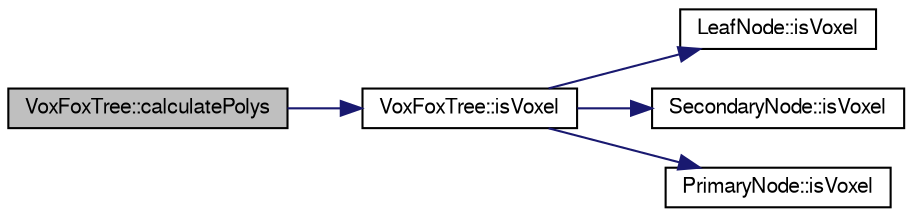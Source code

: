 digraph "VoxFoxTree::calculatePolys"
{
  edge [fontname="FreeSans",fontsize="10",labelfontname="FreeSans",labelfontsize="10"];
  node [fontname="FreeSans",fontsize="10",shape=record];
  rankdir="LR";
  Node1 [label="VoxFoxTree::calculatePolys",height=0.2,width=0.4,color="black", fillcolor="grey75", style="filled", fontcolor="black"];
  Node1 -> Node2 [color="midnightblue",fontsize="10",style="solid",fontname="FreeSans"];
  Node2 [label="VoxFoxTree::isVoxel",height=0.2,width=0.4,color="black", fillcolor="white", style="filled",URL="$class_vox_fox_tree.html#af6d2d695e0314fa3fbe697d31ce7952b",tooltip="isVoxel checks if a Voxel is present within the VoxFoxTree at _position "];
  Node2 -> Node3 [color="midnightblue",fontsize="10",style="solid",fontname="FreeSans"];
  Node3 [label="LeafNode::isVoxel",height=0.2,width=0.4,color="black", fillcolor="white", style="filled",URL="$class_leaf_node.html#a85a8a792b27425d32d8b2f71132ccd1c",tooltip="isVoxel checks if a Voxel is present within LeafNode at _position "];
  Node2 -> Node4 [color="midnightblue",fontsize="10",style="solid",fontname="FreeSans"];
  Node4 [label="SecondaryNode::isVoxel",height=0.2,width=0.4,color="black", fillcolor="white", style="filled",URL="$class_secondary_node.html#a630c26622725c27fb45e57767b066c59",tooltip="isVoxel checks if a Voxel is present within the SecondaryNode at _position "];
  Node2 -> Node5 [color="midnightblue",fontsize="10",style="solid",fontname="FreeSans"];
  Node5 [label="PrimaryNode::isVoxel",height=0.2,width=0.4,color="black", fillcolor="white", style="filled",URL="$class_primary_node.html#a187a4290e705d5af6d6ea67233da56f7",tooltip="isVoxel checks if a Voxel is present within PrimaryNode at _position "];
}

